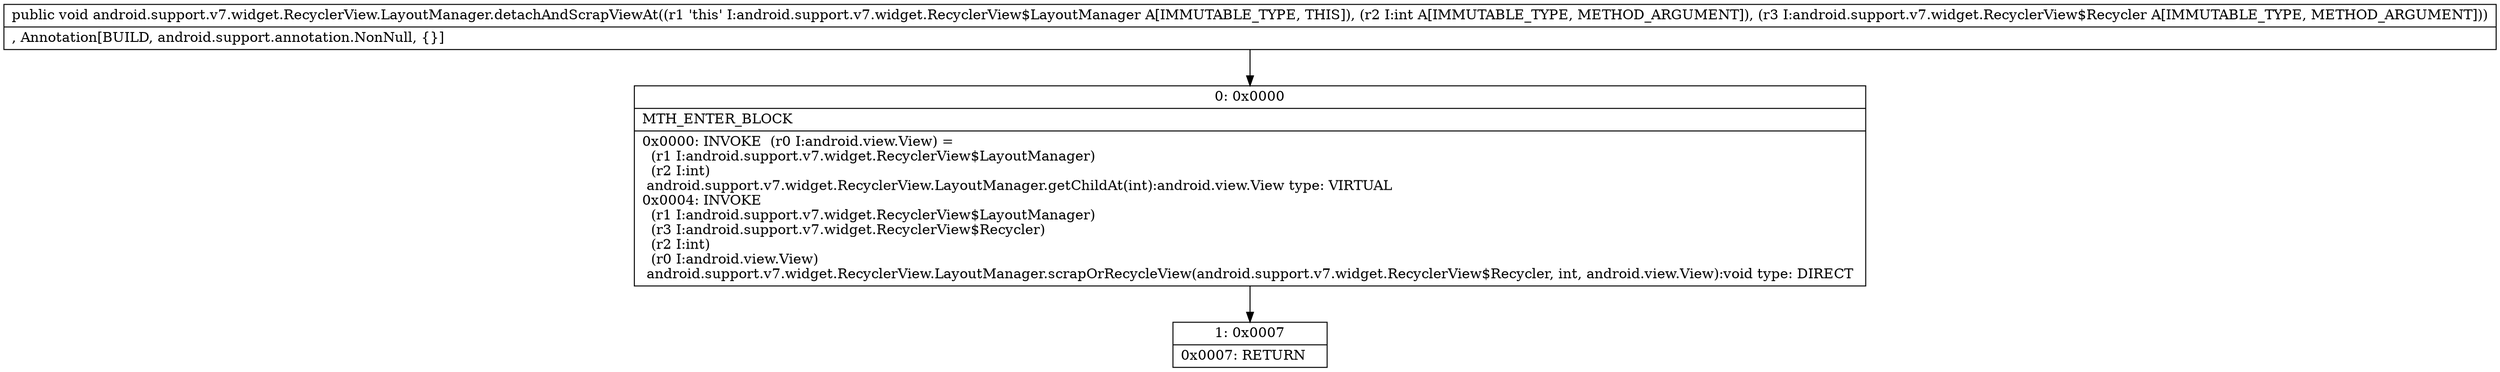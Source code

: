 digraph "CFG forandroid.support.v7.widget.RecyclerView.LayoutManager.detachAndScrapViewAt(ILandroid\/support\/v7\/widget\/RecyclerView$Recycler;)V" {
Node_0 [shape=record,label="{0\:\ 0x0000|MTH_ENTER_BLOCK\l|0x0000: INVOKE  (r0 I:android.view.View) = \l  (r1 I:android.support.v7.widget.RecyclerView$LayoutManager)\l  (r2 I:int)\l android.support.v7.widget.RecyclerView.LayoutManager.getChildAt(int):android.view.View type: VIRTUAL \l0x0004: INVOKE  \l  (r1 I:android.support.v7.widget.RecyclerView$LayoutManager)\l  (r3 I:android.support.v7.widget.RecyclerView$Recycler)\l  (r2 I:int)\l  (r0 I:android.view.View)\l android.support.v7.widget.RecyclerView.LayoutManager.scrapOrRecycleView(android.support.v7.widget.RecyclerView$Recycler, int, android.view.View):void type: DIRECT \l}"];
Node_1 [shape=record,label="{1\:\ 0x0007|0x0007: RETURN   \l}"];
MethodNode[shape=record,label="{public void android.support.v7.widget.RecyclerView.LayoutManager.detachAndScrapViewAt((r1 'this' I:android.support.v7.widget.RecyclerView$LayoutManager A[IMMUTABLE_TYPE, THIS]), (r2 I:int A[IMMUTABLE_TYPE, METHOD_ARGUMENT]), (r3 I:android.support.v7.widget.RecyclerView$Recycler A[IMMUTABLE_TYPE, METHOD_ARGUMENT]))  | , Annotation[BUILD, android.support.annotation.NonNull, \{\}]\l}"];
MethodNode -> Node_0;
Node_0 -> Node_1;
}

